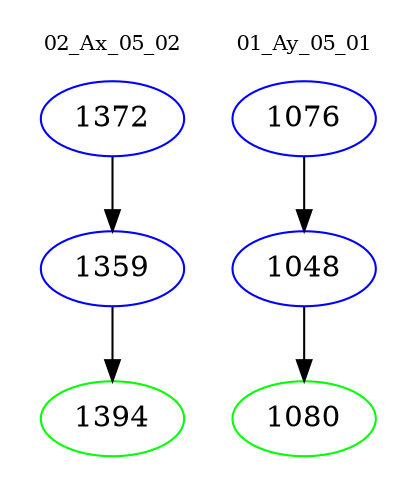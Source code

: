 digraph{
subgraph cluster_0 {
color = white
label = "02_Ax_05_02";
fontsize=10;
T0_1372 [label="1372", color="blue"]
T0_1372 -> T0_1359 [color="black"]
T0_1359 [label="1359", color="blue"]
T0_1359 -> T0_1394 [color="black"]
T0_1394 [label="1394", color="green"]
}
subgraph cluster_1 {
color = white
label = "01_Ay_05_01";
fontsize=10;
T1_1076 [label="1076", color="blue"]
T1_1076 -> T1_1048 [color="black"]
T1_1048 [label="1048", color="blue"]
T1_1048 -> T1_1080 [color="black"]
T1_1080 [label="1080", color="green"]
}
}
